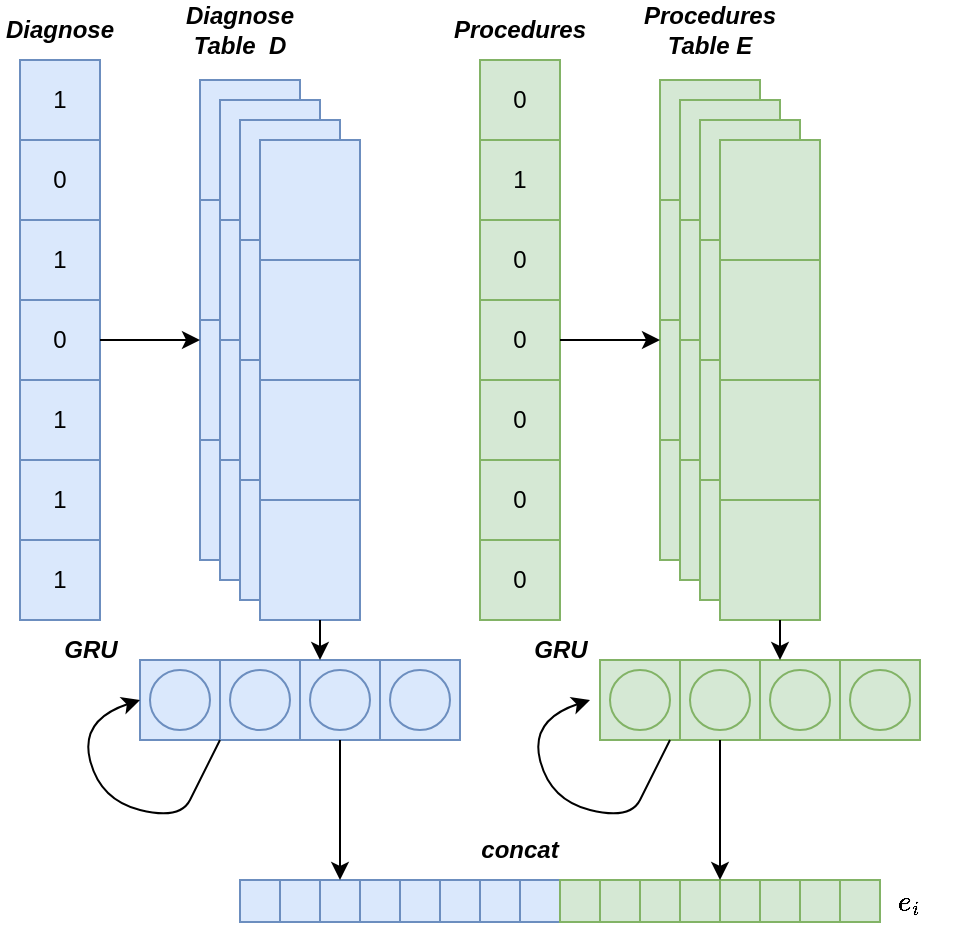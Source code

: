 <mxfile version="24.2.3" type="github">
  <diagram name="第 1 页" id="gp4PQZhUObpo9AlQJhpw">
    <mxGraphModel dx="903" dy="502" grid="1" gridSize="10" guides="1" tooltips="1" connect="1" arrows="1" fold="1" page="1" pageScale="1" pageWidth="827" pageHeight="1169" math="1" shadow="0">
      <root>
        <mxCell id="0" />
        <mxCell id="1" parent="0" />
        <mxCell id="IUdLHwsvCXz0uE2oIekW-1" value="" style="rounded=0;whiteSpace=wrap;html=1;fillColor=#d5e8d4;strokeColor=#82b366;" vertex="1" parent="1">
          <mxGeometry x="350" y="120" width="50" height="60" as="geometry" />
        </mxCell>
        <mxCell id="IUdLHwsvCXz0uE2oIekW-2" value="" style="rounded=0;whiteSpace=wrap;html=1;fillColor=#d5e8d4;strokeColor=#82b366;" vertex="1" parent="1">
          <mxGeometry x="350" y="180" width="50" height="60" as="geometry" />
        </mxCell>
        <mxCell id="IUdLHwsvCXz0uE2oIekW-3" value="" style="rounded=0;whiteSpace=wrap;html=1;fillColor=#d5e8d4;strokeColor=#82b366;" vertex="1" parent="1">
          <mxGeometry x="350" y="240" width="50" height="60" as="geometry" />
        </mxCell>
        <mxCell id="IUdLHwsvCXz0uE2oIekW-4" value="" style="rounded=0;whiteSpace=wrap;html=1;fillColor=#d5e8d4;strokeColor=#82b366;" vertex="1" parent="1">
          <mxGeometry x="350" y="300" width="50" height="60" as="geometry" />
        </mxCell>
        <mxCell id="IUdLHwsvCXz0uE2oIekW-6" value="" style="rounded=0;whiteSpace=wrap;html=1;fillColor=#d5e8d4;strokeColor=#82b366;" vertex="1" parent="1">
          <mxGeometry x="360" y="130" width="50" height="60" as="geometry" />
        </mxCell>
        <mxCell id="IUdLHwsvCXz0uE2oIekW-7" value="" style="rounded=0;whiteSpace=wrap;html=1;fillColor=#d5e8d4;strokeColor=#82b366;" vertex="1" parent="1">
          <mxGeometry x="360" y="190" width="50" height="60" as="geometry" />
        </mxCell>
        <mxCell id="IUdLHwsvCXz0uE2oIekW-8" value="" style="rounded=0;whiteSpace=wrap;html=1;fillColor=#d5e8d4;strokeColor=#82b366;" vertex="1" parent="1">
          <mxGeometry x="360" y="250" width="50" height="60" as="geometry" />
        </mxCell>
        <mxCell id="IUdLHwsvCXz0uE2oIekW-9" value="" style="rounded=0;whiteSpace=wrap;html=1;fillColor=#d5e8d4;strokeColor=#82b366;" vertex="1" parent="1">
          <mxGeometry x="360" y="310" width="50" height="60" as="geometry" />
        </mxCell>
        <mxCell id="IUdLHwsvCXz0uE2oIekW-10" value="" style="rounded=0;whiteSpace=wrap;html=1;fillColor=#d5e8d4;strokeColor=#82b366;" vertex="1" parent="1">
          <mxGeometry x="370" y="140" width="50" height="60" as="geometry" />
        </mxCell>
        <mxCell id="IUdLHwsvCXz0uE2oIekW-11" value="" style="rounded=0;whiteSpace=wrap;html=1;fillColor=#d5e8d4;strokeColor=#82b366;" vertex="1" parent="1">
          <mxGeometry x="370" y="200" width="50" height="60" as="geometry" />
        </mxCell>
        <mxCell id="IUdLHwsvCXz0uE2oIekW-12" value="" style="rounded=0;whiteSpace=wrap;html=1;fillColor=#d5e8d4;strokeColor=#82b366;" vertex="1" parent="1">
          <mxGeometry x="370" y="260" width="50" height="60" as="geometry" />
        </mxCell>
        <mxCell id="IUdLHwsvCXz0uE2oIekW-13" value="" style="rounded=0;whiteSpace=wrap;html=1;fillColor=#d5e8d4;strokeColor=#82b366;" vertex="1" parent="1">
          <mxGeometry x="370" y="320" width="50" height="60" as="geometry" />
        </mxCell>
        <mxCell id="IUdLHwsvCXz0uE2oIekW-14" value="" style="rounded=0;whiteSpace=wrap;html=1;fillColor=#d5e8d4;strokeColor=#82b366;" vertex="1" parent="1">
          <mxGeometry x="380" y="150" width="50" height="60" as="geometry" />
        </mxCell>
        <mxCell id="IUdLHwsvCXz0uE2oIekW-15" value="" style="rounded=0;whiteSpace=wrap;html=1;fillColor=#d5e8d4;strokeColor=#82b366;" vertex="1" parent="1">
          <mxGeometry x="380" y="210" width="50" height="60" as="geometry" />
        </mxCell>
        <mxCell id="IUdLHwsvCXz0uE2oIekW-16" value="" style="rounded=0;whiteSpace=wrap;html=1;fillColor=#d5e8d4;strokeColor=#82b366;" vertex="1" parent="1">
          <mxGeometry x="380" y="270" width="50" height="60" as="geometry" />
        </mxCell>
        <mxCell id="IUdLHwsvCXz0uE2oIekW-17" value="" style="rounded=0;whiteSpace=wrap;html=1;fillColor=#d5e8d4;strokeColor=#82b366;" vertex="1" parent="1">
          <mxGeometry x="380" y="330" width="50" height="60" as="geometry" />
        </mxCell>
        <mxCell id="IUdLHwsvCXz0uE2oIekW-50" value="1" style="rounded=0;whiteSpace=wrap;html=1;fillColor=#dae8fc;strokeColor=#6c8ebf;" vertex="1" parent="1">
          <mxGeometry x="30" y="110" width="40" height="40" as="geometry" />
        </mxCell>
        <mxCell id="IUdLHwsvCXz0uE2oIekW-57" style="edgeStyle=orthogonalEdgeStyle;rounded=0;orthogonalLoop=1;jettySize=auto;html=1;fillColor=#dae8fc;strokeColor=#6c8ebf;" edge="1" parent="1" source="IUdLHwsvCXz0uE2oIekW-51" target="IUdLHwsvCXz0uE2oIekW-52">
          <mxGeometry relative="1" as="geometry" />
        </mxCell>
        <mxCell id="IUdLHwsvCXz0uE2oIekW-51" value="1" style="rounded=0;whiteSpace=wrap;html=1;fillColor=#dae8fc;strokeColor=#6c8ebf;" vertex="1" parent="1">
          <mxGeometry x="30" y="190" width="40" height="40" as="geometry" />
        </mxCell>
        <mxCell id="IUdLHwsvCXz0uE2oIekW-52" value="0" style="rounded=0;whiteSpace=wrap;html=1;fillColor=#dae8fc;strokeColor=#6c8ebf;" vertex="1" parent="1">
          <mxGeometry x="30" y="150" width="40" height="40" as="geometry" />
        </mxCell>
        <mxCell id="IUdLHwsvCXz0uE2oIekW-53" value="0" style="rounded=0;whiteSpace=wrap;html=1;fillColor=#dae8fc;strokeColor=#6c8ebf;" vertex="1" parent="1">
          <mxGeometry x="30" y="230" width="40" height="40" as="geometry" />
        </mxCell>
        <mxCell id="IUdLHwsvCXz0uE2oIekW-54" value="1" style="rounded=0;whiteSpace=wrap;html=1;fillColor=#dae8fc;strokeColor=#6c8ebf;" vertex="1" parent="1">
          <mxGeometry x="30" y="270" width="40" height="40" as="geometry" />
        </mxCell>
        <mxCell id="IUdLHwsvCXz0uE2oIekW-55" value="1" style="rounded=0;whiteSpace=wrap;html=1;fillColor=#dae8fc;strokeColor=#6c8ebf;" vertex="1" parent="1">
          <mxGeometry x="30" y="310" width="40" height="40" as="geometry" />
        </mxCell>
        <mxCell id="IUdLHwsvCXz0uE2oIekW-56" value="1" style="rounded=0;whiteSpace=wrap;html=1;fillColor=#dae8fc;strokeColor=#6c8ebf;" vertex="1" parent="1">
          <mxGeometry x="30" y="350" width="40" height="40" as="geometry" />
        </mxCell>
        <mxCell id="IUdLHwsvCXz0uE2oIekW-58" value="" style="rounded=0;whiteSpace=wrap;html=1;fillColor=#dae8fc;strokeColor=#6c8ebf;" vertex="1" parent="1">
          <mxGeometry x="120" y="120" width="50" height="60" as="geometry" />
        </mxCell>
        <mxCell id="IUdLHwsvCXz0uE2oIekW-59" value="" style="rounded=0;whiteSpace=wrap;html=1;fillColor=#dae8fc;strokeColor=#6c8ebf;" vertex="1" parent="1">
          <mxGeometry x="120" y="180" width="50" height="60" as="geometry" />
        </mxCell>
        <mxCell id="IUdLHwsvCXz0uE2oIekW-60" value="" style="rounded=0;whiteSpace=wrap;html=1;fillColor=#dae8fc;strokeColor=#6c8ebf;" vertex="1" parent="1">
          <mxGeometry x="120" y="240" width="50" height="60" as="geometry" />
        </mxCell>
        <mxCell id="IUdLHwsvCXz0uE2oIekW-61" value="" style="rounded=0;whiteSpace=wrap;html=1;fillColor=#dae8fc;strokeColor=#6c8ebf;" vertex="1" parent="1">
          <mxGeometry x="120" y="300" width="50" height="60" as="geometry" />
        </mxCell>
        <mxCell id="IUdLHwsvCXz0uE2oIekW-62" value="" style="rounded=0;whiteSpace=wrap;html=1;fillColor=#dae8fc;strokeColor=#6c8ebf;" vertex="1" parent="1">
          <mxGeometry x="130" y="130" width="50" height="60" as="geometry" />
        </mxCell>
        <mxCell id="IUdLHwsvCXz0uE2oIekW-63" value="" style="rounded=0;whiteSpace=wrap;html=1;fillColor=#dae8fc;strokeColor=#6c8ebf;" vertex="1" parent="1">
          <mxGeometry x="130" y="190" width="50" height="60" as="geometry" />
        </mxCell>
        <mxCell id="IUdLHwsvCXz0uE2oIekW-64" value="" style="rounded=0;whiteSpace=wrap;html=1;fillColor=#dae8fc;strokeColor=#6c8ebf;" vertex="1" parent="1">
          <mxGeometry x="130" y="250" width="50" height="60" as="geometry" />
        </mxCell>
        <mxCell id="IUdLHwsvCXz0uE2oIekW-65" value="" style="rounded=0;whiteSpace=wrap;html=1;fillColor=#dae8fc;strokeColor=#6c8ebf;" vertex="1" parent="1">
          <mxGeometry x="130" y="310" width="50" height="60" as="geometry" />
        </mxCell>
        <mxCell id="IUdLHwsvCXz0uE2oIekW-66" value="" style="rounded=0;whiteSpace=wrap;html=1;fillColor=#dae8fc;strokeColor=#6c8ebf;" vertex="1" parent="1">
          <mxGeometry x="140" y="140" width="50" height="60" as="geometry" />
        </mxCell>
        <mxCell id="IUdLHwsvCXz0uE2oIekW-67" value="" style="rounded=0;whiteSpace=wrap;html=1;fillColor=#dae8fc;strokeColor=#6c8ebf;" vertex="1" parent="1">
          <mxGeometry x="140" y="200" width="50" height="60" as="geometry" />
        </mxCell>
        <mxCell id="IUdLHwsvCXz0uE2oIekW-68" value="" style="rounded=0;whiteSpace=wrap;html=1;fillColor=#dae8fc;strokeColor=#6c8ebf;" vertex="1" parent="1">
          <mxGeometry x="140" y="260" width="50" height="60" as="geometry" />
        </mxCell>
        <mxCell id="IUdLHwsvCXz0uE2oIekW-69" value="" style="rounded=0;whiteSpace=wrap;html=1;fillColor=#dae8fc;strokeColor=#6c8ebf;" vertex="1" parent="1">
          <mxGeometry x="140" y="320" width="50" height="60" as="geometry" />
        </mxCell>
        <mxCell id="IUdLHwsvCXz0uE2oIekW-70" value="" style="rounded=0;whiteSpace=wrap;html=1;fillColor=#dae8fc;strokeColor=#6c8ebf;" vertex="1" parent="1">
          <mxGeometry x="150" y="150" width="50" height="60" as="geometry" />
        </mxCell>
        <mxCell id="IUdLHwsvCXz0uE2oIekW-71" value="" style="rounded=0;whiteSpace=wrap;html=1;fillColor=#dae8fc;strokeColor=#6c8ebf;" vertex="1" parent="1">
          <mxGeometry x="150" y="210" width="50" height="60" as="geometry" />
        </mxCell>
        <mxCell id="IUdLHwsvCXz0uE2oIekW-72" value="" style="rounded=0;whiteSpace=wrap;html=1;fillColor=#dae8fc;strokeColor=#6c8ebf;" vertex="1" parent="1">
          <mxGeometry x="150" y="270" width="50" height="60" as="geometry" />
        </mxCell>
        <mxCell id="IUdLHwsvCXz0uE2oIekW-73" value="" style="rounded=0;whiteSpace=wrap;html=1;fillColor=#dae8fc;strokeColor=#6c8ebf;" vertex="1" parent="1">
          <mxGeometry x="150" y="330" width="50" height="60" as="geometry" />
        </mxCell>
        <mxCell id="IUdLHwsvCXz0uE2oIekW-74" value="0" style="rounded=0;whiteSpace=wrap;html=1;fillColor=#d5e8d4;strokeColor=#82b366;" vertex="1" parent="1">
          <mxGeometry x="260" y="110" width="40" height="40" as="geometry" />
        </mxCell>
        <mxCell id="IUdLHwsvCXz0uE2oIekW-75" style="edgeStyle=orthogonalEdgeStyle;rounded=0;orthogonalLoop=1;jettySize=auto;html=1;fillColor=#d5e8d4;strokeColor=#82b366;" edge="1" parent="1" source="IUdLHwsvCXz0uE2oIekW-76" target="IUdLHwsvCXz0uE2oIekW-77">
          <mxGeometry relative="1" as="geometry" />
        </mxCell>
        <mxCell id="IUdLHwsvCXz0uE2oIekW-76" value="0" style="rounded=0;whiteSpace=wrap;html=1;fillColor=#d5e8d4;strokeColor=#82b366;" vertex="1" parent="1">
          <mxGeometry x="260" y="190" width="40" height="40" as="geometry" />
        </mxCell>
        <mxCell id="IUdLHwsvCXz0uE2oIekW-77" value="1" style="rounded=0;whiteSpace=wrap;html=1;fillColor=#d5e8d4;strokeColor=#82b366;" vertex="1" parent="1">
          <mxGeometry x="260" y="150" width="40" height="40" as="geometry" />
        </mxCell>
        <mxCell id="IUdLHwsvCXz0uE2oIekW-78" value="0" style="rounded=0;whiteSpace=wrap;html=1;fillColor=#d5e8d4;strokeColor=#82b366;" vertex="1" parent="1">
          <mxGeometry x="260" y="230" width="40" height="40" as="geometry" />
        </mxCell>
        <mxCell id="IUdLHwsvCXz0uE2oIekW-79" value="0" style="rounded=0;whiteSpace=wrap;html=1;fillColor=#d5e8d4;strokeColor=#82b366;" vertex="1" parent="1">
          <mxGeometry x="260" y="270" width="40" height="40" as="geometry" />
        </mxCell>
        <mxCell id="IUdLHwsvCXz0uE2oIekW-80" value="0" style="rounded=0;whiteSpace=wrap;html=1;fillColor=#d5e8d4;strokeColor=#82b366;" vertex="1" parent="1">
          <mxGeometry x="260" y="310" width="40" height="40" as="geometry" />
        </mxCell>
        <mxCell id="IUdLHwsvCXz0uE2oIekW-81" value="0" style="rounded=0;whiteSpace=wrap;html=1;fillColor=#d5e8d4;strokeColor=#82b366;" vertex="1" parent="1">
          <mxGeometry x="260" y="350" width="40" height="40" as="geometry" />
        </mxCell>
        <mxCell id="IUdLHwsvCXz0uE2oIekW-83" value="" style="endArrow=classic;html=1;rounded=0;entryX=-0.2;entryY=0;entryDx=0;entryDy=0;entryPerimeter=0;" edge="1" parent="1" target="IUdLHwsvCXz0uE2oIekW-64">
          <mxGeometry width="50" height="50" relative="1" as="geometry">
            <mxPoint x="70" y="250" as="sourcePoint" />
            <mxPoint x="110" y="250" as="targetPoint" />
          </mxGeometry>
        </mxCell>
        <mxCell id="IUdLHwsvCXz0uE2oIekW-84" value="" style="endArrow=classic;html=1;rounded=0;entryX=-0.2;entryY=0;entryDx=0;entryDy=0;entryPerimeter=0;" edge="1" parent="1">
          <mxGeometry width="50" height="50" relative="1" as="geometry">
            <mxPoint x="300" y="250" as="sourcePoint" />
            <mxPoint x="350" y="250" as="targetPoint" />
          </mxGeometry>
        </mxCell>
        <mxCell id="IUdLHwsvCXz0uE2oIekW-85" value="" style="whiteSpace=wrap;html=1;aspect=fixed;fillColor=#dae8fc;strokeColor=#6c8ebf;" vertex="1" parent="1">
          <mxGeometry x="90" y="410" width="40" height="40" as="geometry" />
        </mxCell>
        <mxCell id="IUdLHwsvCXz0uE2oIekW-87" value="" style="whiteSpace=wrap;html=1;aspect=fixed;fillColor=#dae8fc;strokeColor=#6c8ebf;" vertex="1" parent="1">
          <mxGeometry x="210" y="410" width="40" height="40" as="geometry" />
        </mxCell>
        <mxCell id="IUdLHwsvCXz0uE2oIekW-88" value="" style="whiteSpace=wrap;html=1;aspect=fixed;fillColor=#dae8fc;strokeColor=#6c8ebf;" vertex="1" parent="1">
          <mxGeometry x="130" y="410" width="40" height="40" as="geometry" />
        </mxCell>
        <mxCell id="IUdLHwsvCXz0uE2oIekW-89" value="" style="whiteSpace=wrap;html=1;aspect=fixed;fillColor=#dae8fc;strokeColor=#6c8ebf;" vertex="1" parent="1">
          <mxGeometry x="170" y="410" width="40" height="40" as="geometry" />
        </mxCell>
        <mxCell id="IUdLHwsvCXz0uE2oIekW-90" value="" style="whiteSpace=wrap;html=1;aspect=fixed;fillColor=#d5e8d4;strokeColor=#82b366;" vertex="1" parent="1">
          <mxGeometry x="320" y="410" width="40" height="40" as="geometry" />
        </mxCell>
        <mxCell id="IUdLHwsvCXz0uE2oIekW-91" value="" style="whiteSpace=wrap;html=1;aspect=fixed;fillColor=#d5e8d4;strokeColor=#82b366;" vertex="1" parent="1">
          <mxGeometry x="440" y="410" width="40" height="40" as="geometry" />
        </mxCell>
        <mxCell id="IUdLHwsvCXz0uE2oIekW-92" value="" style="whiteSpace=wrap;html=1;aspect=fixed;fillColor=#d5e8d4;strokeColor=#82b366;" vertex="1" parent="1">
          <mxGeometry x="360" y="410" width="40" height="40" as="geometry" />
        </mxCell>
        <mxCell id="IUdLHwsvCXz0uE2oIekW-93" value="" style="whiteSpace=wrap;html=1;aspect=fixed;fillColor=#d5e8d4;strokeColor=#82b366;" vertex="1" parent="1">
          <mxGeometry x="400" y="410" width="40" height="40" as="geometry" />
        </mxCell>
        <mxCell id="IUdLHwsvCXz0uE2oIekW-94" value="" style="ellipse;whiteSpace=wrap;html=1;aspect=fixed;fillColor=#dae8fc;strokeColor=#6c8ebf;" vertex="1" parent="1">
          <mxGeometry x="95" y="415" width="30" height="30" as="geometry" />
        </mxCell>
        <mxCell id="IUdLHwsvCXz0uE2oIekW-95" value="" style="ellipse;whiteSpace=wrap;html=1;aspect=fixed;fillColor=#d5e8d4;strokeColor=#82b366;" vertex="1" parent="1">
          <mxGeometry x="325" y="415" width="30" height="30" as="geometry" />
        </mxCell>
        <mxCell id="IUdLHwsvCXz0uE2oIekW-96" value="" style="ellipse;whiteSpace=wrap;html=1;aspect=fixed;fillColor=#dae8fc;strokeColor=#6c8ebf;" vertex="1" parent="1">
          <mxGeometry x="135" y="415" width="30" height="30" as="geometry" />
        </mxCell>
        <mxCell id="IUdLHwsvCXz0uE2oIekW-97" value="" style="ellipse;whiteSpace=wrap;html=1;aspect=fixed;fillColor=#dae8fc;strokeColor=#6c8ebf;" vertex="1" parent="1">
          <mxGeometry x="175" y="415" width="30" height="30" as="geometry" />
        </mxCell>
        <mxCell id="IUdLHwsvCXz0uE2oIekW-98" value="" style="ellipse;whiteSpace=wrap;html=1;aspect=fixed;fillColor=#dae8fc;strokeColor=#6c8ebf;" vertex="1" parent="1">
          <mxGeometry x="215" y="415" width="30" height="30" as="geometry" />
        </mxCell>
        <mxCell id="IUdLHwsvCXz0uE2oIekW-100" value="" style="ellipse;whiteSpace=wrap;html=1;aspect=fixed;fillColor=#d5e8d4;strokeColor=#82b366;" vertex="1" parent="1">
          <mxGeometry x="365" y="415" width="30" height="30" as="geometry" />
        </mxCell>
        <mxCell id="IUdLHwsvCXz0uE2oIekW-101" value="" style="ellipse;whiteSpace=wrap;html=1;aspect=fixed;fillColor=#d5e8d4;strokeColor=#82b366;" vertex="1" parent="1">
          <mxGeometry x="405" y="415" width="30" height="30" as="geometry" />
        </mxCell>
        <mxCell id="IUdLHwsvCXz0uE2oIekW-102" value="" style="ellipse;whiteSpace=wrap;html=1;aspect=fixed;fillColor=#d5e8d4;strokeColor=#82b366;" vertex="1" parent="1">
          <mxGeometry x="445" y="415" width="30" height="30" as="geometry" />
        </mxCell>
        <mxCell id="IUdLHwsvCXz0uE2oIekW-104" value="&lt;b&gt;&lt;i&gt;GRU&lt;/i&gt;&lt;/b&gt;" style="text;html=1;align=center;verticalAlign=middle;resizable=0;points=[];autosize=1;strokeColor=none;fillColor=none;" vertex="1" parent="1">
          <mxGeometry x="40" y="390" width="50" height="30" as="geometry" />
        </mxCell>
        <mxCell id="IUdLHwsvCXz0uE2oIekW-105" value="&lt;b&gt;&lt;i&gt;GRU&lt;/i&gt;&lt;/b&gt;" style="text;html=1;align=center;verticalAlign=middle;resizable=0;points=[];autosize=1;strokeColor=none;fillColor=none;" vertex="1" parent="1">
          <mxGeometry x="275" y="390" width="50" height="30" as="geometry" />
        </mxCell>
        <mxCell id="IUdLHwsvCXz0uE2oIekW-106" value="" style="endArrow=classic;html=1;rounded=0;entryX=0.25;entryY=0;entryDx=0;entryDy=0;" edge="1" parent="1" target="IUdLHwsvCXz0uE2oIekW-89">
          <mxGeometry width="50" height="50" relative="1" as="geometry">
            <mxPoint x="180" y="390" as="sourcePoint" />
            <mxPoint x="230" y="340" as="targetPoint" />
          </mxGeometry>
        </mxCell>
        <mxCell id="IUdLHwsvCXz0uE2oIekW-107" value="" style="endArrow=classic;html=1;rounded=0;entryX=0.25;entryY=0;entryDx=0;entryDy=0;" edge="1" parent="1" target="IUdLHwsvCXz0uE2oIekW-93">
          <mxGeometry width="50" height="50" relative="1" as="geometry">
            <mxPoint x="410" y="390" as="sourcePoint" />
            <mxPoint x="460" y="340" as="targetPoint" />
          </mxGeometry>
        </mxCell>
        <mxCell id="IUdLHwsvCXz0uE2oIekW-108" value="" style="whiteSpace=wrap;html=1;aspect=fixed;fillColor=#dae8fc;strokeColor=#6c8ebf;" vertex="1" parent="1">
          <mxGeometry x="160" y="520" width="20" height="21" as="geometry" />
        </mxCell>
        <mxCell id="IUdLHwsvCXz0uE2oIekW-109" value="" style="whiteSpace=wrap;html=1;aspect=fixed;fillColor=#dae8fc;strokeColor=#6c8ebf;" vertex="1" parent="1">
          <mxGeometry x="220" y="520" width="20" height="21" as="geometry" />
        </mxCell>
        <mxCell id="IUdLHwsvCXz0uE2oIekW-110" value="" style="whiteSpace=wrap;html=1;aspect=fixed;fillColor=#dae8fc;strokeColor=#6c8ebf;" vertex="1" parent="1">
          <mxGeometry x="280" y="520" width="20" height="21" as="geometry" />
        </mxCell>
        <mxCell id="IUdLHwsvCXz0uE2oIekW-111" value="" style="whiteSpace=wrap;html=1;aspect=fixed;fillColor=#dae8fc;strokeColor=#6c8ebf;" vertex="1" parent="1">
          <mxGeometry x="240" y="520" width="20" height="21" as="geometry" />
        </mxCell>
        <mxCell id="IUdLHwsvCXz0uE2oIekW-112" value="" style="whiteSpace=wrap;html=1;aspect=fixed;fillColor=#dae8fc;strokeColor=#6c8ebf;" vertex="1" parent="1">
          <mxGeometry x="260" y="520" width="20" height="21" as="geometry" />
        </mxCell>
        <mxCell id="IUdLHwsvCXz0uE2oIekW-113" value="" style="whiteSpace=wrap;html=1;aspect=fixed;fillColor=#d5e8d4;strokeColor=#82b366;" vertex="1" parent="1">
          <mxGeometry x="300" y="520" width="20" height="21" as="geometry" />
        </mxCell>
        <mxCell id="IUdLHwsvCXz0uE2oIekW-114" value="" style="whiteSpace=wrap;html=1;aspect=fixed;fillColor=#d5e8d4;strokeColor=#82b366;" vertex="1" parent="1">
          <mxGeometry x="320" y="520" width="20" height="21" as="geometry" />
        </mxCell>
        <mxCell id="IUdLHwsvCXz0uE2oIekW-118" value="" style="whiteSpace=wrap;html=1;aspect=fixed;fillColor=#dae8fc;strokeColor=#6c8ebf;" vertex="1" parent="1">
          <mxGeometry x="180" y="520" width="20" height="21" as="geometry" />
        </mxCell>
        <mxCell id="IUdLHwsvCXz0uE2oIekW-119" value="" style="whiteSpace=wrap;html=1;aspect=fixed;fillColor=#dae8fc;strokeColor=#6c8ebf;" vertex="1" parent="1">
          <mxGeometry x="200" y="520" width="20" height="21" as="geometry" />
        </mxCell>
        <mxCell id="IUdLHwsvCXz0uE2oIekW-122" value="" style="whiteSpace=wrap;html=1;aspect=fixed;fillColor=#d5e8d4;strokeColor=#82b366;" vertex="1" parent="1">
          <mxGeometry x="400" y="520" width="20" height="21" as="geometry" />
        </mxCell>
        <mxCell id="IUdLHwsvCXz0uE2oIekW-123" value="" style="whiteSpace=wrap;html=1;aspect=fixed;fillColor=#dae8fc;strokeColor=#6c8ebf;" vertex="1" parent="1">
          <mxGeometry x="140" y="520" width="20" height="21" as="geometry" />
        </mxCell>
        <mxCell id="IUdLHwsvCXz0uE2oIekW-124" value="" style="whiteSpace=wrap;html=1;aspect=fixed;fillColor=#d5e8d4;strokeColor=#82b366;" vertex="1" parent="1">
          <mxGeometry x="380" y="520" width="20" height="21" as="geometry" />
        </mxCell>
        <mxCell id="IUdLHwsvCXz0uE2oIekW-125" value="" style="whiteSpace=wrap;html=1;aspect=fixed;fillColor=#d5e8d4;strokeColor=#82b366;" vertex="1" parent="1">
          <mxGeometry x="360" y="520" width="20" height="21" as="geometry" />
        </mxCell>
        <mxCell id="IUdLHwsvCXz0uE2oIekW-126" value="" style="whiteSpace=wrap;html=1;aspect=fixed;fillColor=#d5e8d4;strokeColor=#82b366;" vertex="1" parent="1">
          <mxGeometry x="340" y="520" width="20" height="21" as="geometry" />
        </mxCell>
        <mxCell id="IUdLHwsvCXz0uE2oIekW-131" value="" style="curved=1;endArrow=classic;html=1;rounded=0;exitX=1;exitY=1;exitDx=0;exitDy=0;" edge="1" parent="1" source="IUdLHwsvCXz0uE2oIekW-85">
          <mxGeometry width="50" height="50" relative="1" as="geometry">
            <mxPoint x="160" y="470" as="sourcePoint" />
            <mxPoint x="90" y="430" as="targetPoint" />
            <Array as="points">
              <mxPoint x="120" y="470" />
              <mxPoint x="110" y="490" />
              <mxPoint x="70" y="480" />
              <mxPoint x="60" y="440" />
            </Array>
          </mxGeometry>
        </mxCell>
        <mxCell id="IUdLHwsvCXz0uE2oIekW-132" value="" style="curved=1;endArrow=classic;html=1;rounded=0;exitX=1;exitY=1;exitDx=0;exitDy=0;" edge="1" parent="1">
          <mxGeometry width="50" height="50" relative="1" as="geometry">
            <mxPoint x="355" y="450" as="sourcePoint" />
            <mxPoint x="315" y="430" as="targetPoint" />
            <Array as="points">
              <mxPoint x="345" y="470" />
              <mxPoint x="335" y="490" />
              <mxPoint x="295" y="480" />
              <mxPoint x="285" y="440" />
            </Array>
          </mxGeometry>
        </mxCell>
        <mxCell id="IUdLHwsvCXz0uE2oIekW-134" value="" style="endArrow=classic;html=1;rounded=0;entryX=0.5;entryY=0;entryDx=0;entryDy=0;" edge="1" parent="1" target="IUdLHwsvCXz0uE2oIekW-118">
          <mxGeometry width="50" height="50" relative="1" as="geometry">
            <mxPoint x="190" y="450" as="sourcePoint" />
            <mxPoint x="240" y="400" as="targetPoint" />
          </mxGeometry>
        </mxCell>
        <mxCell id="IUdLHwsvCXz0uE2oIekW-135" value="" style="endArrow=classic;html=1;rounded=0;entryX=1;entryY=0;entryDx=0;entryDy=0;" edge="1" parent="1" target="IUdLHwsvCXz0uE2oIekW-125">
          <mxGeometry width="50" height="50" relative="1" as="geometry">
            <mxPoint x="380" y="450" as="sourcePoint" />
            <mxPoint x="430" y="400" as="targetPoint" />
          </mxGeometry>
        </mxCell>
        <mxCell id="IUdLHwsvCXz0uE2oIekW-136" value="" style="whiteSpace=wrap;html=1;aspect=fixed;fillColor=#d5e8d4;strokeColor=#82b366;" vertex="1" parent="1">
          <mxGeometry x="420" y="520" width="20" height="21" as="geometry" />
        </mxCell>
        <mxCell id="IUdLHwsvCXz0uE2oIekW-137" value="&lt;b&gt;&lt;i&gt;concat&lt;/i&gt;&lt;/b&gt;" style="text;html=1;align=center;verticalAlign=middle;whiteSpace=wrap;rounded=0;" vertex="1" parent="1">
          <mxGeometry x="250" y="490" width="60" height="30" as="geometry" />
        </mxCell>
        <mxCell id="IUdLHwsvCXz0uE2oIekW-141" value="" style="whiteSpace=wrap;html=1;aspect=fixed;fillColor=#d5e8d4;strokeColor=#82b366;" vertex="1" parent="1">
          <mxGeometry x="440" y="520" width="20" height="21" as="geometry" />
        </mxCell>
        <mxCell id="IUdLHwsvCXz0uE2oIekW-142" value="&lt;b&gt;&lt;i&gt;Diagnose&lt;/i&gt;&lt;/b&gt;" style="text;html=1;align=center;verticalAlign=middle;whiteSpace=wrap;rounded=0;" vertex="1" parent="1">
          <mxGeometry x="20" y="80" width="60" height="30" as="geometry" />
        </mxCell>
        <mxCell id="IUdLHwsvCXz0uE2oIekW-143" value="&lt;b&gt;&lt;i&gt;Procedures&lt;/i&gt;&lt;/b&gt;" style="text;html=1;align=center;verticalAlign=middle;whiteSpace=wrap;rounded=0;" vertex="1" parent="1">
          <mxGeometry x="250" y="80" width="60" height="30" as="geometry" />
        </mxCell>
        <mxCell id="IUdLHwsvCXz0uE2oIekW-144" value="&lt;b&gt;&lt;i&gt;Diagnose Table&amp;nbsp; D&lt;/i&gt;&lt;/b&gt;" style="text;html=1;align=center;verticalAlign=middle;whiteSpace=wrap;rounded=0;" vertex="1" parent="1">
          <mxGeometry x="110" y="80" width="60" height="30" as="geometry" />
        </mxCell>
        <mxCell id="IUdLHwsvCXz0uE2oIekW-145" value="&lt;b&gt;&lt;i&gt;Procedures&lt;/i&gt;&lt;/b&gt;&lt;div&gt;&lt;b&gt;&lt;i&gt;Table E&lt;/i&gt;&lt;/b&gt;&lt;/div&gt;" style="text;html=1;align=center;verticalAlign=middle;whiteSpace=wrap;rounded=0;" vertex="1" parent="1">
          <mxGeometry x="345" y="80" width="60" height="30" as="geometry" />
        </mxCell>
        <mxCell id="IUdLHwsvCXz0uE2oIekW-146" value="$$e_i$$" style="text;html=1;align=center;verticalAlign=middle;whiteSpace=wrap;rounded=0;" vertex="1" parent="1">
          <mxGeometry x="445" y="515.5" width="60" height="30" as="geometry" />
        </mxCell>
      </root>
    </mxGraphModel>
  </diagram>
</mxfile>
